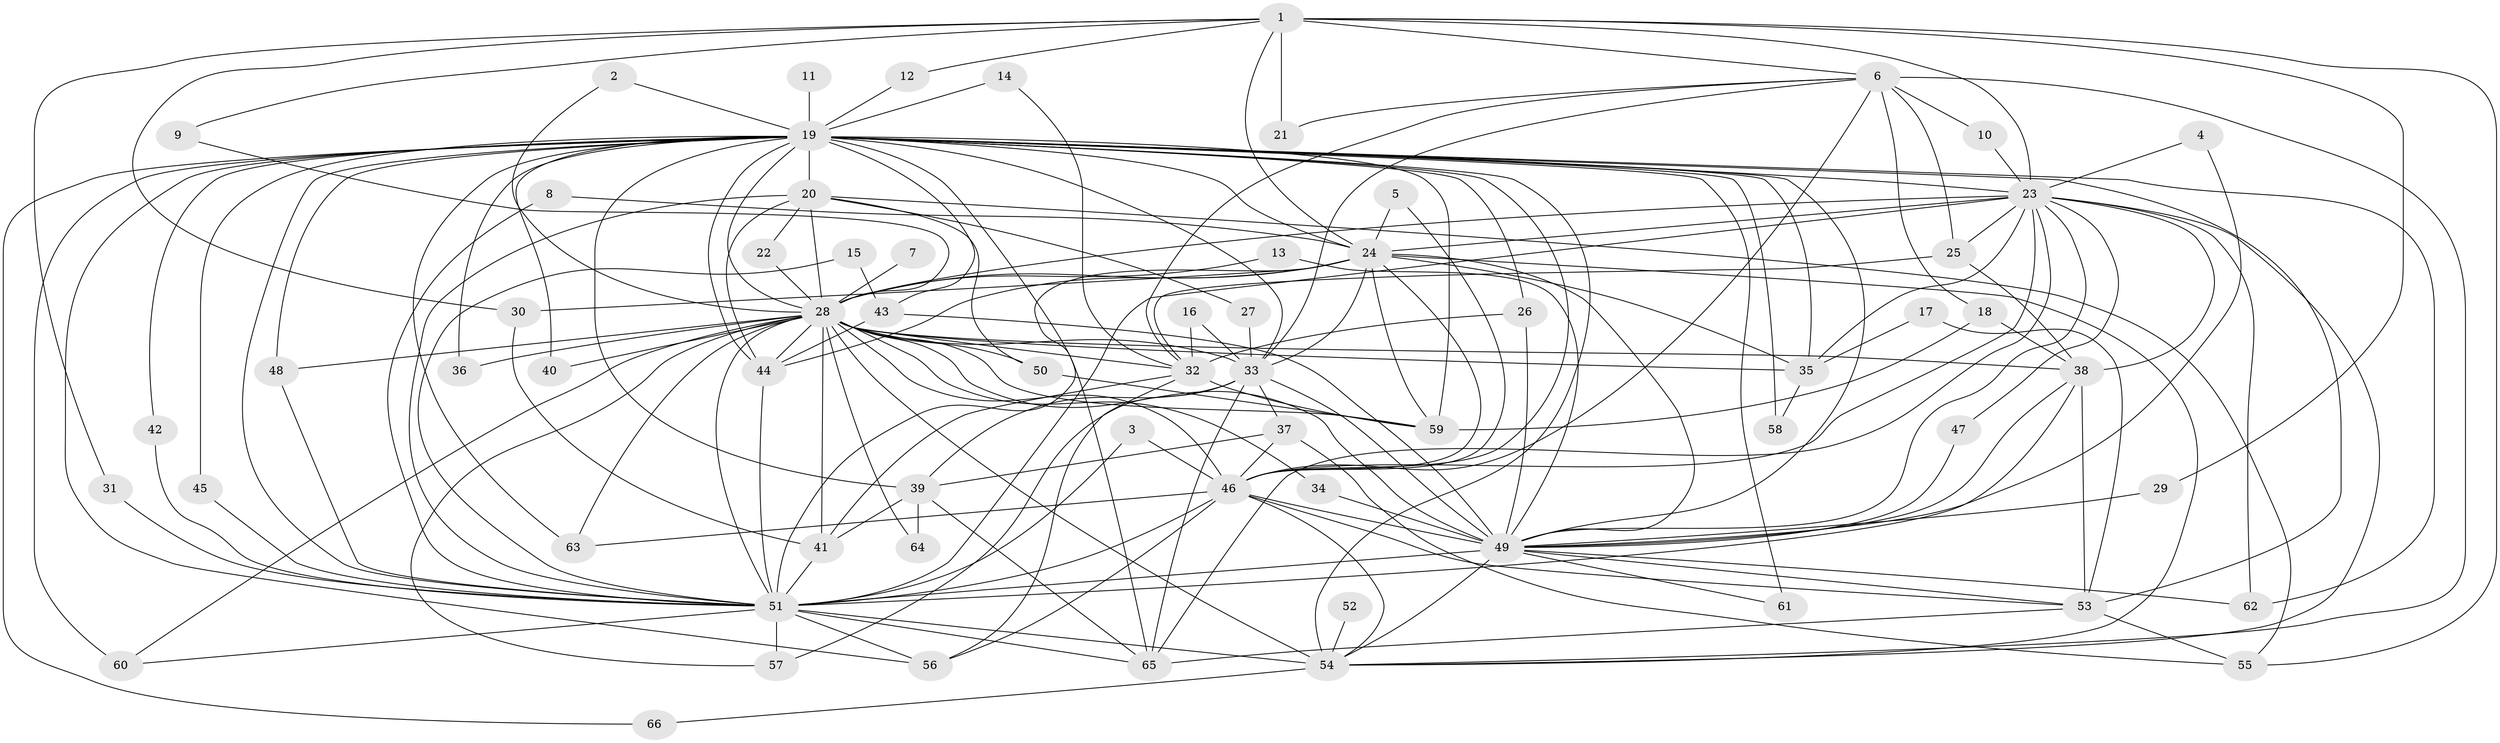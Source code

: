// original degree distribution, {17: 0.007633587786259542, 20: 0.007633587786259542, 22: 0.015267175572519083, 14: 0.007633587786259542, 19: 0.022900763358778626, 43: 0.007633587786259542, 27: 0.007633587786259542, 7: 0.030534351145038167, 6: 0.007633587786259542, 11: 0.007633587786259542, 3: 0.16030534351145037, 9: 0.022900763358778626, 8: 0.007633587786259542, 4: 0.07633587786259542, 5: 0.022900763358778626, 2: 0.5877862595419847}
// Generated by graph-tools (version 1.1) at 2025/49/03/09/25 03:49:32]
// undirected, 66 vertices, 180 edges
graph export_dot {
graph [start="1"]
  node [color=gray90,style=filled];
  1;
  2;
  3;
  4;
  5;
  6;
  7;
  8;
  9;
  10;
  11;
  12;
  13;
  14;
  15;
  16;
  17;
  18;
  19;
  20;
  21;
  22;
  23;
  24;
  25;
  26;
  27;
  28;
  29;
  30;
  31;
  32;
  33;
  34;
  35;
  36;
  37;
  38;
  39;
  40;
  41;
  42;
  43;
  44;
  45;
  46;
  47;
  48;
  49;
  50;
  51;
  52;
  53;
  54;
  55;
  56;
  57;
  58;
  59;
  60;
  61;
  62;
  63;
  64;
  65;
  66;
  1 -- 6 [weight=1.0];
  1 -- 9 [weight=1.0];
  1 -- 12 [weight=1.0];
  1 -- 21 [weight=1.0];
  1 -- 23 [weight=2.0];
  1 -- 24 [weight=1.0];
  1 -- 29 [weight=1.0];
  1 -- 30 [weight=1.0];
  1 -- 31 [weight=1.0];
  1 -- 55 [weight=1.0];
  2 -- 19 [weight=1.0];
  2 -- 28 [weight=1.0];
  3 -- 46 [weight=1.0];
  3 -- 51 [weight=1.0];
  4 -- 23 [weight=1.0];
  4 -- 49 [weight=1.0];
  5 -- 24 [weight=1.0];
  5 -- 46 [weight=1.0];
  6 -- 10 [weight=1.0];
  6 -- 18 [weight=1.0];
  6 -- 21 [weight=1.0];
  6 -- 25 [weight=1.0];
  6 -- 32 [weight=1.0];
  6 -- 33 [weight=1.0];
  6 -- 46 [weight=1.0];
  6 -- 54 [weight=1.0];
  7 -- 28 [weight=2.0];
  8 -- 24 [weight=1.0];
  8 -- 51 [weight=1.0];
  9 -- 28 [weight=1.0];
  10 -- 23 [weight=1.0];
  11 -- 19 [weight=1.0];
  12 -- 19 [weight=1.0];
  13 -- 28 [weight=1.0];
  13 -- 49 [weight=1.0];
  14 -- 19 [weight=1.0];
  14 -- 32 [weight=1.0];
  15 -- 43 [weight=1.0];
  15 -- 51 [weight=1.0];
  16 -- 32 [weight=1.0];
  16 -- 33 [weight=1.0];
  17 -- 35 [weight=1.0];
  17 -- 53 [weight=1.0];
  18 -- 38 [weight=1.0];
  18 -- 59 [weight=1.0];
  19 -- 20 [weight=1.0];
  19 -- 23 [weight=1.0];
  19 -- 24 [weight=1.0];
  19 -- 26 [weight=1.0];
  19 -- 28 [weight=3.0];
  19 -- 33 [weight=1.0];
  19 -- 35 [weight=1.0];
  19 -- 36 [weight=1.0];
  19 -- 39 [weight=1.0];
  19 -- 40 [weight=1.0];
  19 -- 42 [weight=1.0];
  19 -- 43 [weight=1.0];
  19 -- 44 [weight=1.0];
  19 -- 45 [weight=1.0];
  19 -- 46 [weight=2.0];
  19 -- 48 [weight=1.0];
  19 -- 49 [weight=1.0];
  19 -- 51 [weight=2.0];
  19 -- 53 [weight=1.0];
  19 -- 54 [weight=1.0];
  19 -- 56 [weight=1.0];
  19 -- 58 [weight=1.0];
  19 -- 59 [weight=1.0];
  19 -- 60 [weight=1.0];
  19 -- 61 [weight=1.0];
  19 -- 62 [weight=1.0];
  19 -- 63 [weight=2.0];
  19 -- 65 [weight=1.0];
  19 -- 66 [weight=1.0];
  20 -- 22 [weight=1.0];
  20 -- 27 [weight=1.0];
  20 -- 28 [weight=1.0];
  20 -- 44 [weight=1.0];
  20 -- 50 [weight=1.0];
  20 -- 51 [weight=1.0];
  20 -- 55 [weight=1.0];
  22 -- 28 [weight=1.0];
  23 -- 24 [weight=1.0];
  23 -- 25 [weight=1.0];
  23 -- 28 [weight=2.0];
  23 -- 35 [weight=1.0];
  23 -- 38 [weight=1.0];
  23 -- 46 [weight=2.0];
  23 -- 47 [weight=1.0];
  23 -- 49 [weight=1.0];
  23 -- 51 [weight=2.0];
  23 -- 54 [weight=1.0];
  23 -- 62 [weight=2.0];
  23 -- 65 [weight=2.0];
  24 -- 28 [weight=3.0];
  24 -- 30 [weight=1.0];
  24 -- 33 [weight=1.0];
  24 -- 35 [weight=1.0];
  24 -- 44 [weight=1.0];
  24 -- 46 [weight=1.0];
  24 -- 49 [weight=1.0];
  24 -- 51 [weight=2.0];
  24 -- 54 [weight=2.0];
  24 -- 59 [weight=1.0];
  25 -- 32 [weight=1.0];
  25 -- 38 [weight=1.0];
  26 -- 32 [weight=1.0];
  26 -- 49 [weight=1.0];
  27 -- 33 [weight=1.0];
  28 -- 32 [weight=1.0];
  28 -- 33 [weight=1.0];
  28 -- 34 [weight=1.0];
  28 -- 35 [weight=2.0];
  28 -- 36 [weight=1.0];
  28 -- 38 [weight=1.0];
  28 -- 40 [weight=1.0];
  28 -- 41 [weight=1.0];
  28 -- 44 [weight=1.0];
  28 -- 46 [weight=2.0];
  28 -- 48 [weight=2.0];
  28 -- 49 [weight=4.0];
  28 -- 50 [weight=1.0];
  28 -- 51 [weight=4.0];
  28 -- 54 [weight=2.0];
  28 -- 57 [weight=1.0];
  28 -- 59 [weight=1.0];
  28 -- 60 [weight=1.0];
  28 -- 63 [weight=1.0];
  28 -- 64 [weight=1.0];
  29 -- 49 [weight=1.0];
  30 -- 41 [weight=1.0];
  31 -- 51 [weight=1.0];
  32 -- 41 [weight=1.0];
  32 -- 56 [weight=1.0];
  32 -- 59 [weight=1.0];
  33 -- 37 [weight=1.0];
  33 -- 39 [weight=1.0];
  33 -- 49 [weight=1.0];
  33 -- 57 [weight=1.0];
  33 -- 65 [weight=1.0];
  34 -- 49 [weight=1.0];
  35 -- 58 [weight=1.0];
  37 -- 39 [weight=1.0];
  37 -- 46 [weight=1.0];
  37 -- 55 [weight=1.0];
  38 -- 49 [weight=1.0];
  38 -- 51 [weight=1.0];
  38 -- 53 [weight=1.0];
  39 -- 41 [weight=1.0];
  39 -- 64 [weight=1.0];
  39 -- 65 [weight=1.0];
  41 -- 51 [weight=1.0];
  42 -- 51 [weight=1.0];
  43 -- 44 [weight=1.0];
  43 -- 49 [weight=2.0];
  44 -- 51 [weight=1.0];
  45 -- 51 [weight=1.0];
  46 -- 49 [weight=1.0];
  46 -- 51 [weight=2.0];
  46 -- 53 [weight=1.0];
  46 -- 54 [weight=1.0];
  46 -- 56 [weight=1.0];
  46 -- 63 [weight=1.0];
  47 -- 49 [weight=1.0];
  48 -- 51 [weight=1.0];
  49 -- 51 [weight=3.0];
  49 -- 53 [weight=1.0];
  49 -- 54 [weight=1.0];
  49 -- 61 [weight=1.0];
  49 -- 62 [weight=1.0];
  50 -- 59 [weight=1.0];
  51 -- 54 [weight=3.0];
  51 -- 56 [weight=1.0];
  51 -- 57 [weight=1.0];
  51 -- 60 [weight=1.0];
  51 -- 65 [weight=1.0];
  52 -- 54 [weight=1.0];
  53 -- 55 [weight=1.0];
  53 -- 65 [weight=1.0];
  54 -- 66 [weight=1.0];
}
